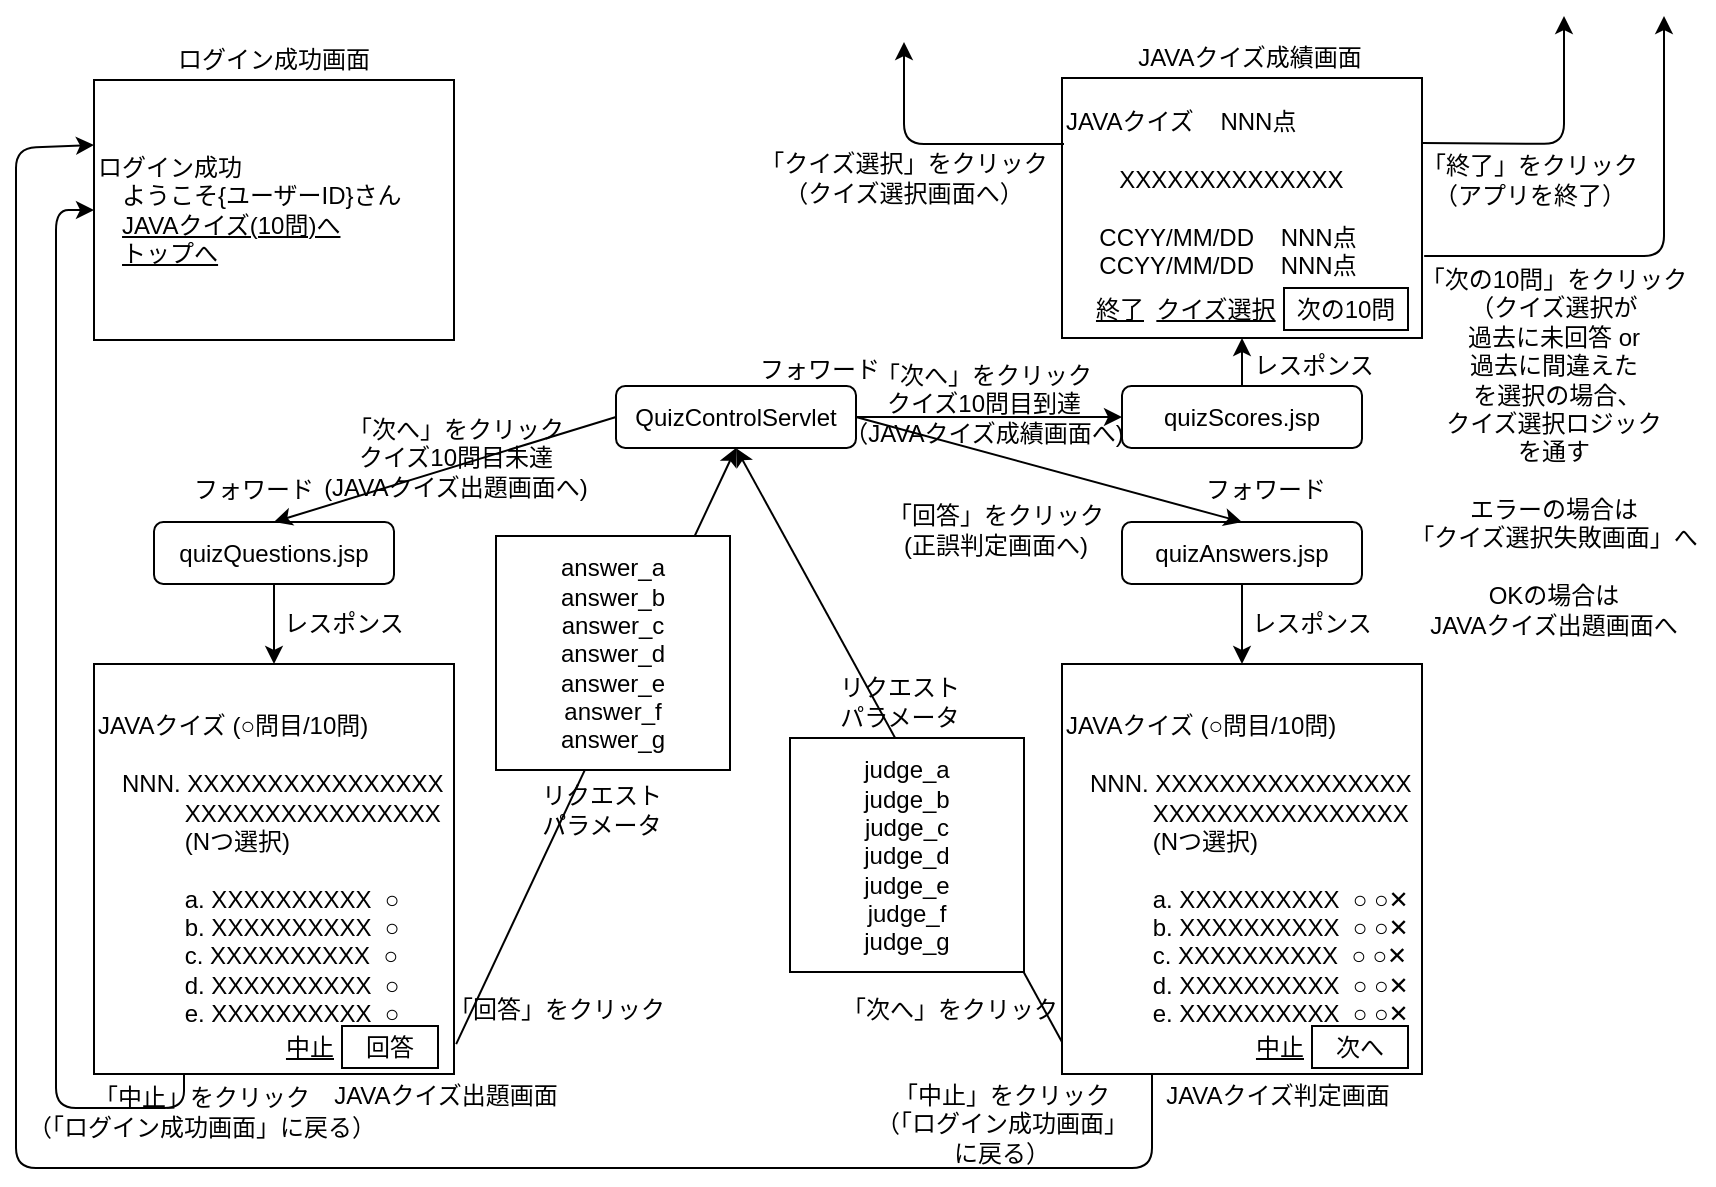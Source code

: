 <mxfile>
    <diagram id="cOPPHnaynSb4PC9Ppda5" name="ページ1">
        <mxGraphModel dx="1489" dy="1618" grid="1" gridSize="10" guides="1" tooltips="1" connect="1" arrows="1" fold="1" page="1" pageScale="1" pageWidth="827" pageHeight="1169" background="none" math="0" shadow="0">
            <root>
                <mxCell id="0"/>
                <mxCell id="1" parent="0"/>
                <mxCell id="12" value="「回答」をクリック&lt;br&gt;(正誤判定画面へ)" style="text;html=1;strokeColor=none;fillColor=none;align=center;verticalAlign=middle;whiteSpace=wrap;rounded=0;" parent="1" vertex="1">
                    <mxGeometry x="-388" y="246" width="116" height="30" as="geometry"/>
                </mxCell>
                <mxCell id="38" value="JAVAクイズ (○問目/10問)&lt;br&gt;&lt;br&gt;　NNN. XXXXXXXXXXXXXXXX&lt;br&gt;&amp;nbsp; &amp;nbsp; &amp;nbsp; &amp;nbsp; &amp;nbsp; &amp;nbsp; &amp;nbsp;XXXXXXXXXXXXXXXX&lt;br&gt;&amp;nbsp; &amp;nbsp; &amp;nbsp; &amp;nbsp; &amp;nbsp; &amp;nbsp; &amp;nbsp;(Nつ選択)&lt;br&gt;&lt;br&gt;&amp;nbsp; &amp;nbsp; &amp;nbsp; &amp;nbsp; &amp;nbsp; &amp;nbsp; &amp;nbsp;a. XXXXXXXXXX&amp;nbsp; ○ ○✕&lt;br&gt;&amp;nbsp; &amp;nbsp; &amp;nbsp; &amp;nbsp; &amp;nbsp; &amp;nbsp; &amp;nbsp;b. XXXXXXXXXX&amp;nbsp; ○ ○✕&lt;br&gt;&amp;nbsp; &amp;nbsp; &amp;nbsp; &amp;nbsp; &amp;nbsp; &amp;nbsp; &amp;nbsp;c. XXXXXXXXXX&amp;nbsp; ○ ○✕&lt;br&gt;&amp;nbsp; &amp;nbsp; &amp;nbsp; &amp;nbsp; &amp;nbsp; &amp;nbsp; &amp;nbsp;d. XXXXXXXXXX&amp;nbsp; ○ ○✕&lt;br&gt;&amp;nbsp; &amp;nbsp; &amp;nbsp; &amp;nbsp; &amp;nbsp; &amp;nbsp; &amp;nbsp;e. XXXXXXXXXX&amp;nbsp; ○ ○✕" style="rounded=0;whiteSpace=wrap;html=1;align=left;" parent="1" vertex="1">
                    <mxGeometry x="-297" y="328" width="180" height="205" as="geometry"/>
                </mxCell>
                <mxCell id="2" value="ログイン成功&lt;br&gt;　ようこそ{ユーザーID}さん&lt;br&gt;　&lt;u&gt;JAVAクイズ(10問)へ&lt;/u&gt;&lt;br&gt;　&lt;u&gt;トップへ&lt;/u&gt;&lt;br&gt;" style="rounded=0;whiteSpace=wrap;html=1;align=left;" parent="1" vertex="1">
                    <mxGeometry x="-781" y="36" width="180" height="130" as="geometry"/>
                </mxCell>
                <mxCell id="3" value="JAVAクイズ (○問目/10問)&lt;br&gt;&lt;br&gt;　NNN. XXXXXXXXXXXXXXXX&lt;br&gt;&amp;nbsp; &amp;nbsp; &amp;nbsp; &amp;nbsp; &amp;nbsp; &amp;nbsp; &amp;nbsp;XXXXXXXXXXXXXXXX&lt;br&gt;&amp;nbsp; &amp;nbsp; &amp;nbsp; &amp;nbsp; &amp;nbsp; &amp;nbsp; &amp;nbsp;(Nつ選択)&lt;br&gt;&lt;br&gt;&amp;nbsp; &amp;nbsp; &amp;nbsp; &amp;nbsp; &amp;nbsp; &amp;nbsp; &amp;nbsp;a. XXXXXXXXXX&amp;nbsp; ○&lt;br&gt;&amp;nbsp; &amp;nbsp; &amp;nbsp; &amp;nbsp; &amp;nbsp; &amp;nbsp; &amp;nbsp;b. XXXXXXXXXX&amp;nbsp; ○&lt;br&gt;&amp;nbsp; &amp;nbsp; &amp;nbsp; &amp;nbsp; &amp;nbsp; &amp;nbsp; &amp;nbsp;c. XXXXXXXXXX&amp;nbsp; ○&lt;br&gt;&amp;nbsp; &amp;nbsp; &amp;nbsp; &amp;nbsp; &amp;nbsp; &amp;nbsp; &amp;nbsp;d. XXXXXXXXXX&amp;nbsp; ○&lt;br&gt;&amp;nbsp; &amp;nbsp; &amp;nbsp; &amp;nbsp; &amp;nbsp; &amp;nbsp; &amp;nbsp;e. XXXXXXXXXX&amp;nbsp; ○" style="rounded=0;whiteSpace=wrap;html=1;align=left;" parent="1" vertex="1">
                    <mxGeometry x="-781" y="328" width="180" height="205" as="geometry"/>
                </mxCell>
                <mxCell id="6" value="回答" style="text;html=1;strokeColor=default;fillColor=none;align=center;verticalAlign=middle;whiteSpace=wrap;rounded=0;" parent="1" vertex="1">
                    <mxGeometry x="-657" y="509" width="48" height="21" as="geometry"/>
                </mxCell>
                <mxCell id="7" value="JAVAクイズ&amp;nbsp; &amp;nbsp; NNN点&lt;br&gt;&lt;br&gt;&amp;nbsp; &amp;nbsp; &amp;nbsp; &amp;nbsp; XXXXXXXXXXXXXX&lt;br&gt;&lt;br&gt;&amp;nbsp; &amp;nbsp; &amp;nbsp;CCYY/MM/DD&amp;nbsp; &amp;nbsp; NNN点&lt;br&gt;&amp;nbsp; &amp;nbsp; &amp;nbsp;CCYY/MM/DD&amp;nbsp; &amp;nbsp; NNN点&lt;br&gt;&lt;br&gt;" style="rounded=0;whiteSpace=wrap;html=1;align=left;" parent="1" vertex="1">
                    <mxGeometry x="-297" y="35" width="180" height="130" as="geometry"/>
                </mxCell>
                <mxCell id="14" value="ログイン成功画面" style="text;html=1;strokeColor=none;fillColor=none;align=center;verticalAlign=middle;whiteSpace=wrap;rounded=0;" parent="1" vertex="1">
                    <mxGeometry x="-771" y="13" width="160" height="25" as="geometry"/>
                </mxCell>
                <mxCell id="15" value="JAVAクイズ出題画面" style="text;html=1;strokeColor=none;fillColor=none;align=center;verticalAlign=middle;whiteSpace=wrap;rounded=0;" parent="1" vertex="1">
                    <mxGeometry x="-685" y="529" width="160" height="30" as="geometry"/>
                </mxCell>
                <mxCell id="16" value="JAVAクイズ成績画面" style="text;html=1;strokeColor=none;fillColor=none;align=center;verticalAlign=middle;whiteSpace=wrap;rounded=0;" parent="1" vertex="1">
                    <mxGeometry x="-283" y="10" width="160" height="30" as="geometry"/>
                </mxCell>
                <mxCell id="18" value="" style="endArrow=classic;html=1;entryX=0;entryY=0.5;entryDx=0;entryDy=0;exitX=0.25;exitY=1;exitDx=0;exitDy=0;" parent="1" source="3" target="2" edge="1">
                    <mxGeometry width="50" height="50" relative="1" as="geometry">
                        <mxPoint x="-661" y="490" as="sourcePoint"/>
                        <mxPoint x="-637" y="369" as="targetPoint"/>
                        <Array as="points">
                            <mxPoint x="-736" y="550"/>
                            <mxPoint x="-800" y="550"/>
                            <mxPoint x="-800" y="101"/>
                        </Array>
                    </mxGeometry>
                </mxCell>
                <mxCell id="21" value="&lt;u&gt;中止&lt;/u&gt;" style="text;html=1;strokeColor=none;fillColor=none;align=center;verticalAlign=middle;whiteSpace=wrap;rounded=0;" parent="1" vertex="1">
                    <mxGeometry x="-697" y="509" width="48" height="21" as="geometry"/>
                </mxCell>
                <mxCell id="27" value="&lt;u&gt;中止&lt;/u&gt;" style="text;html=1;strokeColor=none;fillColor=none;align=center;verticalAlign=middle;whiteSpace=wrap;rounded=0;" parent="1" vertex="1">
                    <mxGeometry x="-212" y="509" width="48" height="21" as="geometry"/>
                </mxCell>
                <mxCell id="28" value="次へ" style="text;html=1;strokeColor=default;fillColor=none;align=center;verticalAlign=middle;whiteSpace=wrap;rounded=0;" parent="1" vertex="1">
                    <mxGeometry x="-172" y="509" width="48" height="21" as="geometry"/>
                </mxCell>
                <mxCell id="29" value="JAVAクイズ判定画面" style="text;html=1;strokeColor=none;fillColor=none;align=center;verticalAlign=middle;whiteSpace=wrap;rounded=0;" parent="1" vertex="1">
                    <mxGeometry x="-269" y="529" width="160" height="30" as="geometry"/>
                </mxCell>
                <mxCell id="33" value="「中止」をクリック&lt;br&gt;（「ログイン成功画面」&lt;br&gt;に戻る）" style="text;html=1;strokeColor=none;fillColor=none;align=center;verticalAlign=middle;whiteSpace=wrap;rounded=0;" parent="1" vertex="1">
                    <mxGeometry x="-407" y="533" width="160" height="50" as="geometry"/>
                </mxCell>
                <mxCell id="39" value="&lt;u&gt;クイズ選択&lt;/u&gt;" style="text;html=1;strokeColor=none;fillColor=none;align=center;verticalAlign=middle;whiteSpace=wrap;rounded=0;" parent="1" vertex="1">
                    <mxGeometry x="-251" y="140" width="62" height="21" as="geometry"/>
                </mxCell>
                <mxCell id="40" value="次の10問" style="text;html=1;strokeColor=default;fillColor=none;align=center;verticalAlign=middle;whiteSpace=wrap;rounded=0;" parent="1" vertex="1">
                    <mxGeometry x="-186" y="140" width="62" height="21" as="geometry"/>
                </mxCell>
                <mxCell id="13" value="" style="endArrow=classic;html=1;entryX=0.5;entryY=1;entryDx=0;entryDy=0;exitX=1.006;exitY=0.927;exitDx=0;exitDy=0;exitPerimeter=0;" parent="1" source="3" target="56" edge="1">
                    <mxGeometry width="50" height="50" relative="1" as="geometry">
                        <mxPoint x="-451" y="437" as="sourcePoint"/>
                        <mxPoint x="-296" y="430.5" as="targetPoint"/>
                    </mxGeometry>
                </mxCell>
                <mxCell id="43" value="「クイズ選択」をクリック&lt;br&gt;（クイズ選択画面へ）" style="text;html=1;strokeColor=none;fillColor=none;align=center;verticalAlign=middle;whiteSpace=wrap;rounded=0;" parent="1" vertex="1">
                    <mxGeometry x="-456" y="60" width="160" height="50" as="geometry"/>
                </mxCell>
                <mxCell id="44" value="" style="endArrow=classic;html=1;exitX=1;exitY=0.5;exitDx=0;exitDy=0;" parent="1" edge="1">
                    <mxGeometry width="50" height="50" relative="1" as="geometry">
                        <mxPoint x="-296" y="68" as="sourcePoint"/>
                        <mxPoint x="-376" y="17" as="targetPoint"/>
                        <Array as="points">
                            <mxPoint x="-376" y="68"/>
                        </Array>
                    </mxGeometry>
                </mxCell>
                <mxCell id="45" value="「次へ」をクリック&lt;br&gt;クイズ10問目到達&lt;br&gt;（JAVAクイズ成績画面へ)" style="text;html=1;strokeColor=none;fillColor=none;align=center;verticalAlign=middle;whiteSpace=wrap;rounded=0;" parent="1" vertex="1">
                    <mxGeometry x="-412" y="176" width="152" height="43" as="geometry"/>
                </mxCell>
                <mxCell id="46" value="" style="endArrow=classic;html=1;exitX=0.25;exitY=1;exitDx=0;exitDy=0;entryX=0;entryY=0.25;entryDx=0;entryDy=0;" parent="1" source="38" target="2" edge="1">
                    <mxGeometry width="50" height="50" relative="1" as="geometry">
                        <mxPoint x="-280" y="550" as="sourcePoint"/>
                        <mxPoint x="-820" y="100" as="targetPoint"/>
                        <Array as="points">
                            <mxPoint x="-252" y="580"/>
                            <mxPoint x="-820" y="580"/>
                            <mxPoint x="-820" y="70"/>
                        </Array>
                    </mxGeometry>
                </mxCell>
                <mxCell id="48" value="「次へ」をクリック&lt;br&gt;クイズ10問目未達&lt;br&gt;(JAVAクイズ出題画面へ)" style="text;html=1;strokeColor=none;fillColor=none;align=center;verticalAlign=middle;whiteSpace=wrap;rounded=0;" parent="1" vertex="1">
                    <mxGeometry x="-671" y="200" width="142" height="50" as="geometry"/>
                </mxCell>
                <mxCell id="49" value="&lt;u&gt;終了&lt;/u&gt;" style="text;html=1;strokeColor=none;fillColor=none;align=center;verticalAlign=middle;whiteSpace=wrap;rounded=0;" parent="1" vertex="1">
                    <mxGeometry x="-292" y="140" width="48" height="21" as="geometry"/>
                </mxCell>
                <mxCell id="50" value="" style="endArrow=classic;html=1;exitX=1;exitY=0.25;exitDx=0;exitDy=0;" parent="1" source="7" edge="1">
                    <mxGeometry width="50" height="50" relative="1" as="geometry">
                        <mxPoint x="-366" y="204" as="sourcePoint"/>
                        <mxPoint x="-46" y="4" as="targetPoint"/>
                        <Array as="points">
                            <mxPoint x="-46" y="68"/>
                        </Array>
                    </mxGeometry>
                </mxCell>
                <mxCell id="51" value="「終了」をクリック&lt;br&gt;（アプリを終了）" style="text;html=1;strokeColor=none;fillColor=none;align=center;verticalAlign=middle;whiteSpace=wrap;rounded=0;" parent="1" vertex="1">
                    <mxGeometry x="-143" y="61" width="160" height="50" as="geometry"/>
                </mxCell>
                <mxCell id="52" value="「次の10問」をクリック&lt;br&gt;（クイズ選択が&lt;br&gt;過去に未回答 or&lt;br&gt;過去に間違えた&lt;br&gt;&amp;nbsp;を選択の場合、&lt;br&gt;クイズ選択ロジック&lt;br&gt;を通す&lt;br&gt;&lt;br&gt;エラーの場合は&lt;br&gt;「クイズ選択失敗画面」へ&lt;br&gt;&lt;br&gt;OKの場合は&lt;br&gt;JAVAクイズ出題画面へ" style="text;html=1;strokeColor=none;fillColor=none;align=center;verticalAlign=middle;whiteSpace=wrap;rounded=0;" parent="1" vertex="1">
                    <mxGeometry x="-131" y="126" width="160" height="191" as="geometry"/>
                </mxCell>
                <mxCell id="53" value="" style="endArrow=classic;html=1;exitX=1.006;exitY=0.685;exitDx=0;exitDy=0;exitPerimeter=0;" parent="1" source="7" edge="1">
                    <mxGeometry width="50" height="50" relative="1" as="geometry">
                        <mxPoint x="-336" y="194" as="sourcePoint"/>
                        <mxPoint x="4" y="4" as="targetPoint"/>
                        <Array as="points">
                            <mxPoint x="4" y="124"/>
                        </Array>
                    </mxGeometry>
                </mxCell>
                <mxCell id="55" value="「中止」をクリック&lt;br&gt;（「ログイン成功画面」に戻る）" style="text;html=1;strokeColor=none;fillColor=none;align=center;verticalAlign=middle;whiteSpace=wrap;rounded=0;" parent="1" vertex="1">
                    <mxGeometry x="-821" y="532" width="188" height="40" as="geometry"/>
                </mxCell>
                <mxCell id="56" value="QuizControlServlet" style="rounded=1;whiteSpace=wrap;html=1;" parent="1" vertex="1">
                    <mxGeometry x="-520" y="189" width="120" height="31" as="geometry"/>
                </mxCell>
                <mxCell id="57" value="quizQuestions.jsp" style="rounded=1;whiteSpace=wrap;html=1;" parent="1" vertex="1">
                    <mxGeometry x="-751" y="257" width="120" height="31" as="geometry"/>
                </mxCell>
                <mxCell id="58" value="" style="endArrow=classic;html=1;exitX=0;exitY=0.5;exitDx=0;exitDy=0;entryX=0.5;entryY=0;entryDx=0;entryDy=0;" parent="1" source="56" target="57" edge="1">
                    <mxGeometry width="50" height="50" relative="1" as="geometry">
                        <mxPoint x="-460" y="259" as="sourcePoint"/>
                        <mxPoint x="-369" y="483" as="targetPoint"/>
                    </mxGeometry>
                </mxCell>
                <mxCell id="59" value="フォワード" style="text;html=1;strokeColor=none;fillColor=none;align=center;verticalAlign=middle;whiteSpace=wrap;rounded=0;" parent="1" vertex="1">
                    <mxGeometry x="-458" y="171" width="80" height="20" as="geometry"/>
                </mxCell>
                <mxCell id="60" value="レスポンス" style="text;html=1;strokeColor=none;fillColor=none;align=center;verticalAlign=middle;whiteSpace=wrap;rounded=0;" parent="1" vertex="1">
                    <mxGeometry x="-696" y="298" width="80" height="20" as="geometry"/>
                </mxCell>
                <mxCell id="61" value="" style="endArrow=classic;html=1;exitX=0.5;exitY=1;exitDx=0;exitDy=0;entryX=0.5;entryY=0;entryDx=0;entryDy=0;" parent="1" source="57" target="3" edge="1">
                    <mxGeometry width="50" height="50" relative="1" as="geometry">
                        <mxPoint x="-301" y="367" as="sourcePoint"/>
                        <mxPoint x="-425" y="369" as="targetPoint"/>
                    </mxGeometry>
                </mxCell>
                <mxCell id="62" value="quizAnswers.jsp" style="rounded=1;whiteSpace=wrap;html=1;" parent="1" vertex="1">
                    <mxGeometry x="-267" y="257" width="120" height="31" as="geometry"/>
                </mxCell>
                <mxCell id="63" value="" style="endArrow=classic;html=1;exitX=1;exitY=0.5;exitDx=0;exitDy=0;entryX=0.5;entryY=0;entryDx=0;entryDy=0;" parent="1" source="56" target="62" edge="1">
                    <mxGeometry width="50" height="50" relative="1" as="geometry">
                        <mxPoint x="-510" y="232.5" as="sourcePoint"/>
                        <mxPoint x="-420" y="310" as="targetPoint"/>
                    </mxGeometry>
                </mxCell>
                <mxCell id="64" value="" style="endArrow=classic;html=1;exitX=0.5;exitY=1;exitDx=0;exitDy=0;entryX=0.5;entryY=0;entryDx=0;entryDy=0;" parent="1" source="62" target="38" edge="1">
                    <mxGeometry width="50" height="50" relative="1" as="geometry">
                        <mxPoint x="-204" y="298" as="sourcePoint"/>
                        <mxPoint x="-204" y="338" as="targetPoint"/>
                    </mxGeometry>
                </mxCell>
                <mxCell id="65" value="quizScores.jsp" style="rounded=1;whiteSpace=wrap;html=1;" parent="1" vertex="1">
                    <mxGeometry x="-267" y="189" width="120" height="31" as="geometry"/>
                </mxCell>
                <mxCell id="66" value="" style="endArrow=classic;html=1;exitX=1;exitY=0.5;exitDx=0;exitDy=0;entryX=0;entryY=0.5;entryDx=0;entryDy=0;" parent="1" source="56" target="65" edge="1">
                    <mxGeometry width="50" height="50" relative="1" as="geometry">
                        <mxPoint x="-390" y="232.5" as="sourcePoint"/>
                        <mxPoint x="-197" y="267" as="targetPoint"/>
                    </mxGeometry>
                </mxCell>
                <mxCell id="67" value="" style="endArrow=classic;html=1;exitX=0.5;exitY=0;exitDx=0;exitDy=0;entryX=0.5;entryY=1;entryDx=0;entryDy=0;" parent="1" source="65" target="7" edge="1">
                    <mxGeometry width="50" height="50" relative="1" as="geometry">
                        <mxPoint x="-478" y="385" as="sourcePoint"/>
                        <mxPoint x="-478" y="343" as="targetPoint"/>
                    </mxGeometry>
                </mxCell>
                <mxCell id="68" value="レスポンス" style="text;html=1;strokeColor=none;fillColor=none;align=center;verticalAlign=middle;whiteSpace=wrap;rounded=0;" parent="1" vertex="1">
                    <mxGeometry x="-212" y="298" width="80" height="20" as="geometry"/>
                </mxCell>
                <mxCell id="69" value="レスポンス" style="text;html=1;strokeColor=none;fillColor=none;align=center;verticalAlign=middle;whiteSpace=wrap;rounded=0;" parent="1" vertex="1">
                    <mxGeometry x="-211" y="169" width="80" height="20" as="geometry"/>
                </mxCell>
                <mxCell id="70" value="「回答」をクリック" style="text;html=1;strokeColor=none;fillColor=none;align=center;verticalAlign=middle;whiteSpace=wrap;rounded=0;" parent="1" vertex="1">
                    <mxGeometry x="-607" y="486" width="115" height="30" as="geometry"/>
                </mxCell>
                <mxCell id="71" value="" style="endArrow=classic;html=1;exitX=0;exitY=0.922;exitDx=0;exitDy=0;exitPerimeter=0;entryX=0.5;entryY=1;entryDx=0;entryDy=0;" parent="1" source="38" target="56" edge="1">
                    <mxGeometry width="50" height="50" relative="1" as="geometry">
                        <mxPoint x="-370" y="510" as="sourcePoint"/>
                        <mxPoint x="-460" y="240" as="targetPoint"/>
                    </mxGeometry>
                </mxCell>
                <mxCell id="72" value="「次へ」をクリック" style="text;html=1;strokeColor=none;fillColor=none;align=center;verticalAlign=middle;whiteSpace=wrap;rounded=0;" parent="1" vertex="1">
                    <mxGeometry x="-409" y="491" width="112" height="20" as="geometry"/>
                </mxCell>
                <mxCell id="73" value="フォワード" style="text;html=1;strokeColor=none;fillColor=none;align=center;verticalAlign=middle;whiteSpace=wrap;rounded=0;" parent="1" vertex="1">
                    <mxGeometry x="-741" y="231" width="80" height="20" as="geometry"/>
                </mxCell>
                <mxCell id="74" value="フォワード" style="text;html=1;strokeColor=none;fillColor=none;align=center;verticalAlign=middle;whiteSpace=wrap;rounded=0;" parent="1" vertex="1">
                    <mxGeometry x="-235" y="231" width="80" height="20" as="geometry"/>
                </mxCell>
                <mxCell id="75" value="answer_a&lt;br&gt;answer_b&lt;br&gt;answer_c&lt;br&gt;answer_d&lt;br&gt;answer_e&lt;br&gt;answer_f&lt;br&gt;answer_g" style="whiteSpace=wrap;html=1;aspect=fixed;" parent="1" vertex="1">
                    <mxGeometry x="-580" y="264" width="117" height="117" as="geometry"/>
                </mxCell>
                <mxCell id="76" value="リクエストパラメータ" style="text;html=1;strokeColor=none;fillColor=none;align=center;verticalAlign=middle;whiteSpace=wrap;rounded=0;" parent="1" vertex="1">
                    <mxGeometry x="-562" y="386" width="70" height="30" as="geometry"/>
                </mxCell>
                <mxCell id="77" value="judge_a&lt;br&gt;judge_b&lt;br&gt;judge_c&lt;br&gt;judge_d&lt;br&gt;judge_e&lt;br&gt;judge_f&lt;br&gt;judge_g" style="whiteSpace=wrap;html=1;aspect=fixed;" parent="1" vertex="1">
                    <mxGeometry x="-433" y="365" width="117" height="117" as="geometry"/>
                </mxCell>
                <mxCell id="78" value="リクエストパラメータ" style="text;html=1;strokeColor=none;fillColor=none;align=center;verticalAlign=middle;whiteSpace=wrap;rounded=0;" parent="1" vertex="1">
                    <mxGeometry x="-413" y="332" width="70" height="30" as="geometry"/>
                </mxCell>
            </root>
        </mxGraphModel>
    </diagram>
</mxfile>